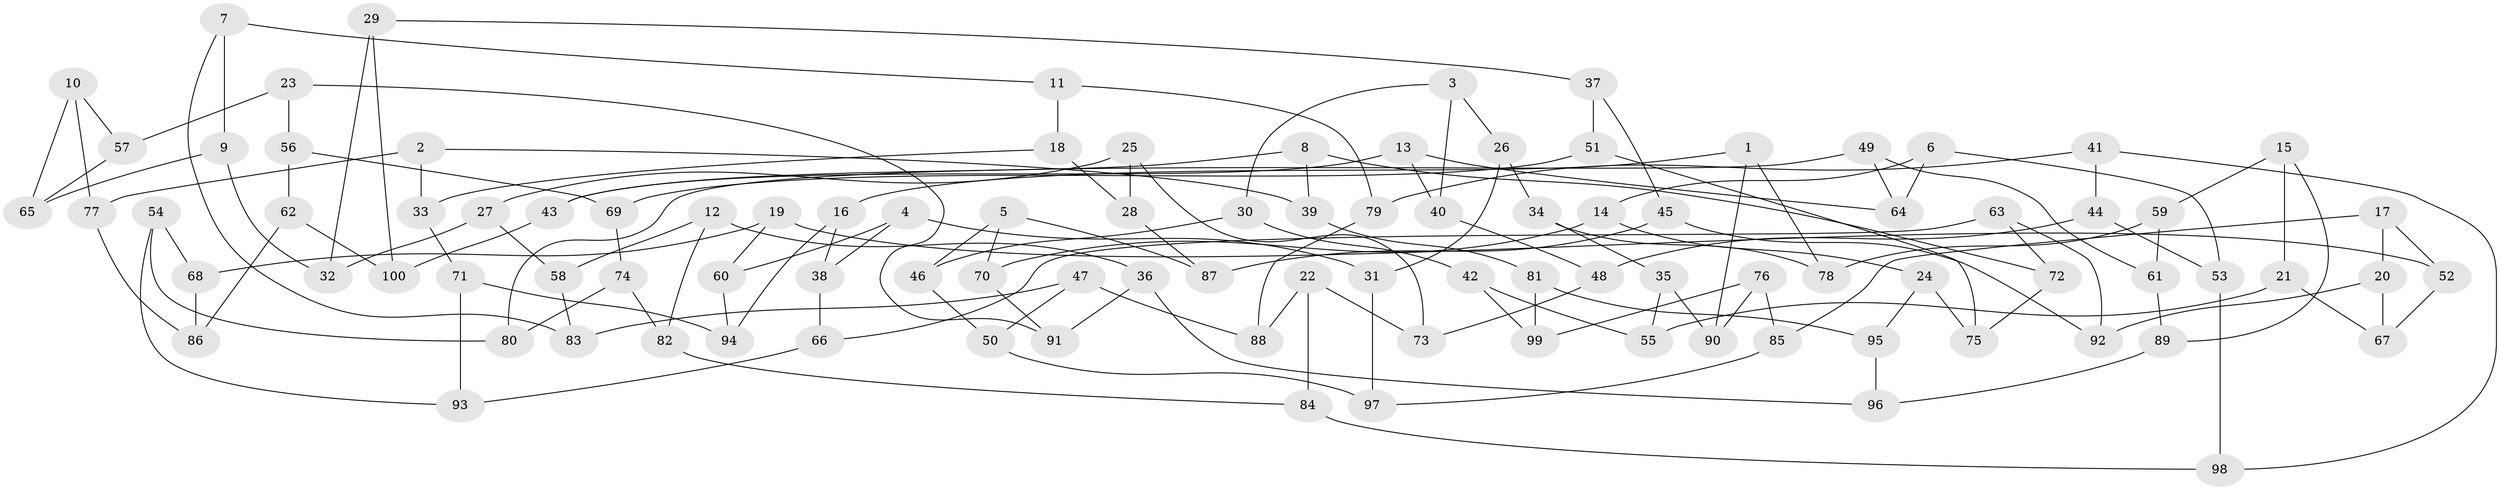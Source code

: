 // Generated by graph-tools (version 1.1) at 2025/11/02/21/25 10:11:15]
// undirected, 100 vertices, 150 edges
graph export_dot {
graph [start="1"]
  node [color=gray90,style=filled];
  1;
  2;
  3;
  4;
  5;
  6;
  7;
  8;
  9;
  10;
  11;
  12;
  13;
  14;
  15;
  16;
  17;
  18;
  19;
  20;
  21;
  22;
  23;
  24;
  25;
  26;
  27;
  28;
  29;
  30;
  31;
  32;
  33;
  34;
  35;
  36;
  37;
  38;
  39;
  40;
  41;
  42;
  43;
  44;
  45;
  46;
  47;
  48;
  49;
  50;
  51;
  52;
  53;
  54;
  55;
  56;
  57;
  58;
  59;
  60;
  61;
  62;
  63;
  64;
  65;
  66;
  67;
  68;
  69;
  70;
  71;
  72;
  73;
  74;
  75;
  76;
  77;
  78;
  79;
  80;
  81;
  82;
  83;
  84;
  85;
  86;
  87;
  88;
  89;
  90;
  91;
  92;
  93;
  94;
  95;
  96;
  97;
  98;
  99;
  100;
  1 -- 78;
  1 -- 16;
  1 -- 90;
  2 -- 39;
  2 -- 33;
  2 -- 77;
  3 -- 26;
  3 -- 30;
  3 -- 40;
  4 -- 38;
  4 -- 31;
  4 -- 60;
  5 -- 70;
  5 -- 46;
  5 -- 87;
  6 -- 53;
  6 -- 64;
  6 -- 14;
  7 -- 11;
  7 -- 83;
  7 -- 9;
  8 -- 43;
  8 -- 39;
  8 -- 72;
  9 -- 32;
  9 -- 65;
  10 -- 77;
  10 -- 65;
  10 -- 57;
  11 -- 79;
  11 -- 18;
  12 -- 82;
  12 -- 58;
  12 -- 36;
  13 -- 64;
  13 -- 40;
  13 -- 43;
  14 -- 24;
  14 -- 70;
  15 -- 59;
  15 -- 89;
  15 -- 21;
  16 -- 94;
  16 -- 38;
  17 -- 52;
  17 -- 85;
  17 -- 20;
  18 -- 33;
  18 -- 28;
  19 -- 68;
  19 -- 52;
  19 -- 60;
  20 -- 92;
  20 -- 67;
  21 -- 55;
  21 -- 67;
  22 -- 73;
  22 -- 88;
  22 -- 84;
  23 -- 91;
  23 -- 57;
  23 -- 56;
  24 -- 95;
  24 -- 75;
  25 -- 27;
  25 -- 28;
  25 -- 73;
  26 -- 31;
  26 -- 34;
  27 -- 32;
  27 -- 58;
  28 -- 87;
  29 -- 37;
  29 -- 32;
  29 -- 100;
  30 -- 42;
  30 -- 46;
  31 -- 97;
  33 -- 71;
  34 -- 35;
  34 -- 78;
  35 -- 55;
  35 -- 90;
  36 -- 96;
  36 -- 91;
  37 -- 51;
  37 -- 45;
  38 -- 66;
  39 -- 81;
  40 -- 48;
  41 -- 44;
  41 -- 98;
  41 -- 79;
  42 -- 99;
  42 -- 55;
  43 -- 100;
  44 -- 53;
  44 -- 48;
  45 -- 92;
  45 -- 87;
  46 -- 50;
  47 -- 83;
  47 -- 88;
  47 -- 50;
  48 -- 73;
  49 -- 61;
  49 -- 64;
  49 -- 80;
  50 -- 97;
  51 -- 69;
  51 -- 75;
  52 -- 67;
  53 -- 98;
  54 -- 93;
  54 -- 68;
  54 -- 80;
  56 -- 69;
  56 -- 62;
  57 -- 65;
  58 -- 83;
  59 -- 78;
  59 -- 61;
  60 -- 94;
  61 -- 89;
  62 -- 86;
  62 -- 100;
  63 -- 72;
  63 -- 92;
  63 -- 66;
  66 -- 93;
  68 -- 86;
  69 -- 74;
  70 -- 91;
  71 -- 93;
  71 -- 94;
  72 -- 75;
  74 -- 82;
  74 -- 80;
  76 -- 99;
  76 -- 85;
  76 -- 90;
  77 -- 86;
  79 -- 88;
  81 -- 95;
  81 -- 99;
  82 -- 84;
  84 -- 98;
  85 -- 97;
  89 -- 96;
  95 -- 96;
}
